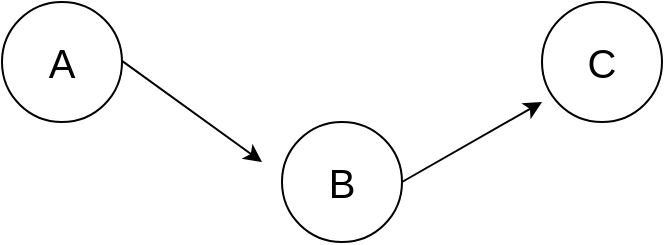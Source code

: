 <mxfile version="22.1.16" type="github">
  <diagram name="Page-1" id="v-aUpJ5hPK9RsdSk399P">
    <mxGraphModel dx="1687" dy="918" grid="1" gridSize="10" guides="1" tooltips="1" connect="1" arrows="1" fold="1" page="1" pageScale="1" pageWidth="850" pageHeight="1100" math="0" shadow="0">
      <root>
        <mxCell id="0" />
        <mxCell id="1" parent="0" />
        <mxCell id="_MMG_taL03CNjfgVqKj0-1" value="&lt;font style=&quot;font-size: 20px;&quot;&gt;A&lt;/font&gt;" style="ellipse;whiteSpace=wrap;html=1;aspect=fixed;" vertex="1" parent="1">
          <mxGeometry x="50" y="130" width="60" height="60" as="geometry" />
        </mxCell>
        <mxCell id="_MMG_taL03CNjfgVqKj0-2" value="" style="endArrow=classic;html=1;rounded=0;" edge="1" parent="1">
          <mxGeometry width="50" height="50" relative="1" as="geometry">
            <mxPoint x="110" y="159.41" as="sourcePoint" />
            <mxPoint x="180" y="210" as="targetPoint" />
          </mxGeometry>
        </mxCell>
        <mxCell id="_MMG_taL03CNjfgVqKj0-3" value="&lt;span style=&quot;font-size: 20px;&quot;&gt;B&lt;/span&gt;" style="ellipse;whiteSpace=wrap;html=1;aspect=fixed;" vertex="1" parent="1">
          <mxGeometry x="190" y="190" width="60" height="60" as="geometry" />
        </mxCell>
        <mxCell id="_MMG_taL03CNjfgVqKj0-4" value="&lt;span style=&quot;font-size: 20px;&quot;&gt;C&lt;/span&gt;" style="ellipse;whiteSpace=wrap;html=1;aspect=fixed;" vertex="1" parent="1">
          <mxGeometry x="320" y="130" width="60" height="60" as="geometry" />
        </mxCell>
        <mxCell id="_MMG_taL03CNjfgVqKj0-5" value="" style="endArrow=classic;html=1;rounded=0;exitX=1;exitY=0.5;exitDx=0;exitDy=0;" edge="1" parent="1" source="_MMG_taL03CNjfgVqKj0-3">
          <mxGeometry width="50" height="50" relative="1" as="geometry">
            <mxPoint x="270" y="160" as="sourcePoint" />
            <mxPoint x="320" y="180" as="targetPoint" />
          </mxGeometry>
        </mxCell>
      </root>
    </mxGraphModel>
  </diagram>
</mxfile>
